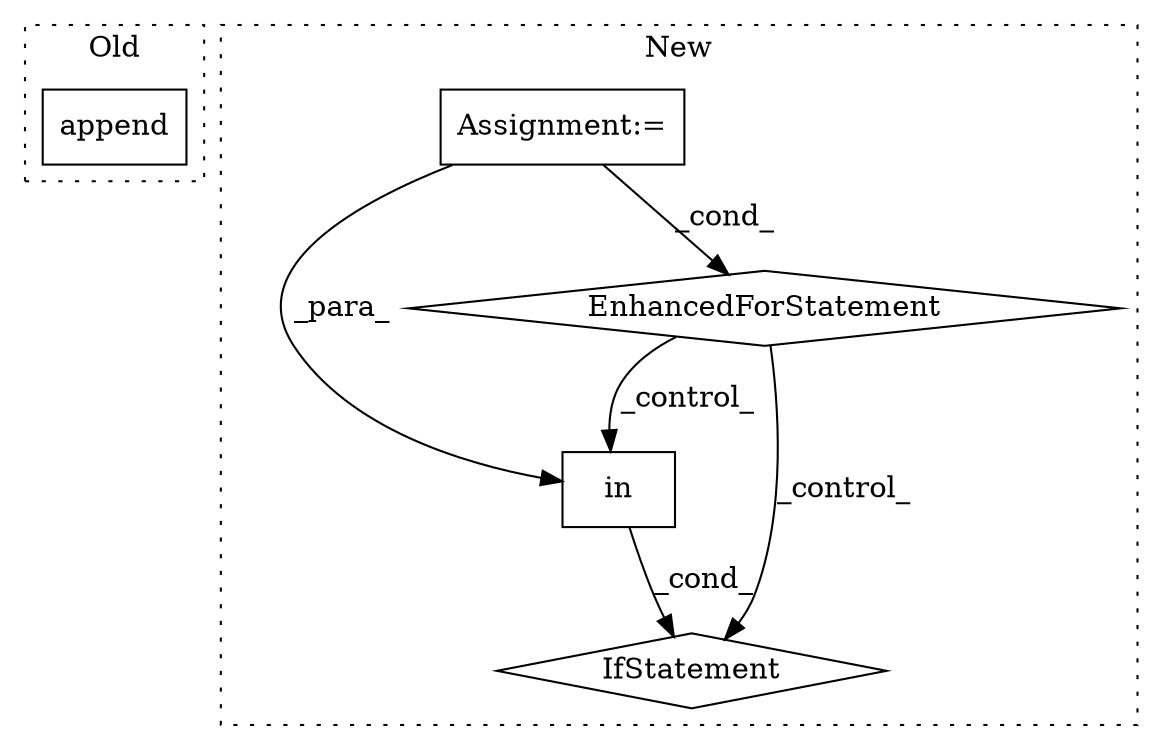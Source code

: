 digraph G {
subgraph cluster0 {
1 [label="append" a="32" s="879,900" l="7,1" shape="box"];
label = "Old";
style="dotted";
}
subgraph cluster1 {
2 [label="in" a="105" s="925" l="12" shape="box"];
3 [label="IfStatement" a="25" s="915,937" l="10,2" shape="diamond"];
4 [label="Assignment:=" a="7" s="835,905" l="53,2" shape="box"];
5 [label="EnhancedForStatement" a="70" s="835,905" l="53,2" shape="diamond"];
label = "New";
style="dotted";
}
2 -> 3 [label="_cond_"];
4 -> 2 [label="_para_"];
4 -> 5 [label="_cond_"];
5 -> 2 [label="_control_"];
5 -> 3 [label="_control_"];
}